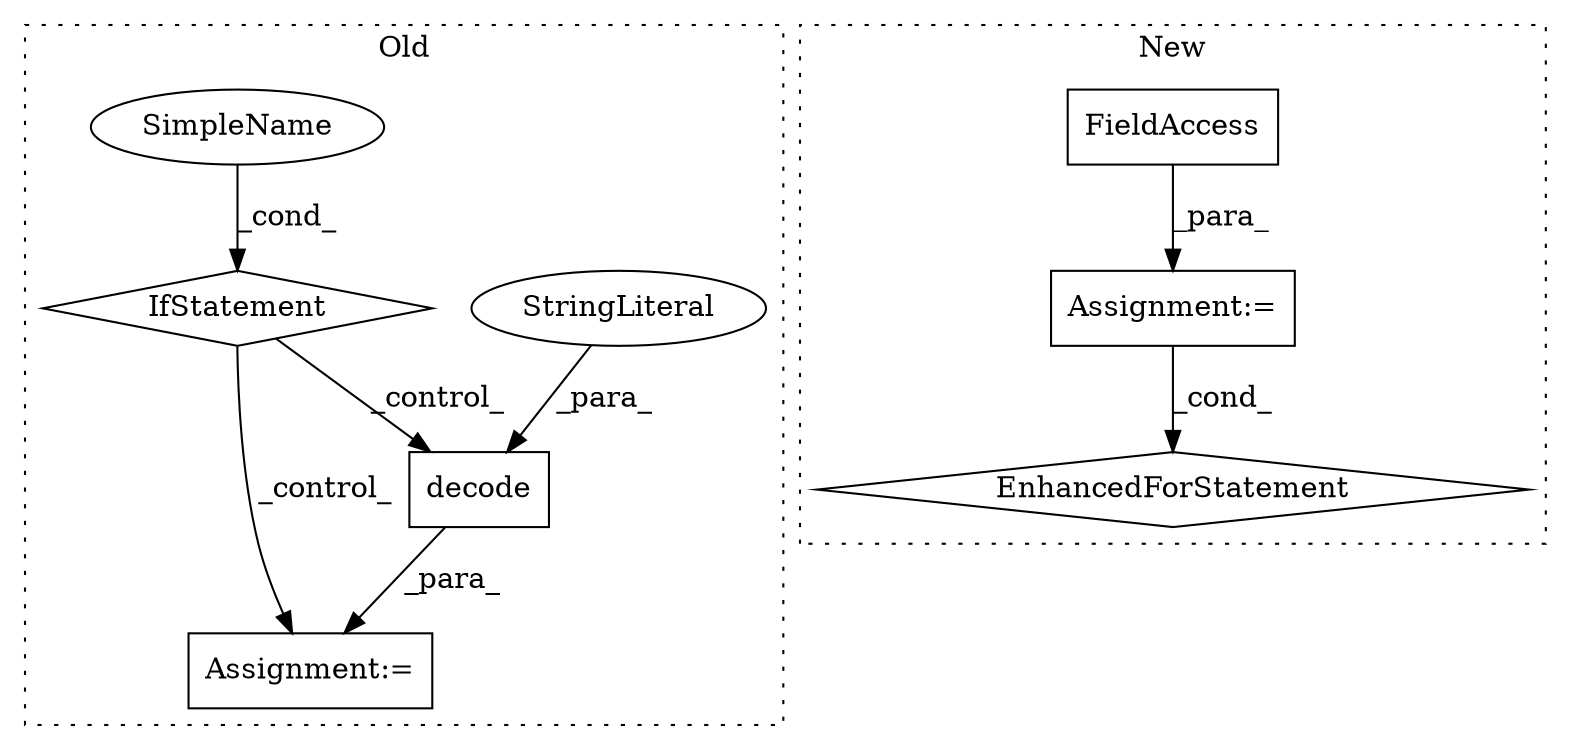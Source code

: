 digraph G {
subgraph cluster0 {
1 [label="decode" a="32" s="8901,8914" l="7,1" shape="box"];
3 [label="StringLiteral" a="45" s="8908" l="6" shape="ellipse"];
5 [label="Assignment:=" a="7" s="8892" l="1" shape="box"];
6 [label="SimpleName" a="42" s="" l="" shape="ellipse"];
7 [label="IfStatement" a="25" s="8855,8873" l="4,2" shape="diamond"];
label = "Old";
style="dotted";
}
subgraph cluster1 {
2 [label="EnhancedForStatement" a="70" s="8864,8929" l="53,2" shape="diamond"];
4 [label="Assignment:=" a="7" s="8864,8929" l="53,2" shape="box"];
8 [label="FieldAccess" a="22" s="8925" l="4" shape="box"];
label = "New";
style="dotted";
}
1 -> 5 [label="_para_"];
3 -> 1 [label="_para_"];
4 -> 2 [label="_cond_"];
6 -> 7 [label="_cond_"];
7 -> 1 [label="_control_"];
7 -> 5 [label="_control_"];
8 -> 4 [label="_para_"];
}